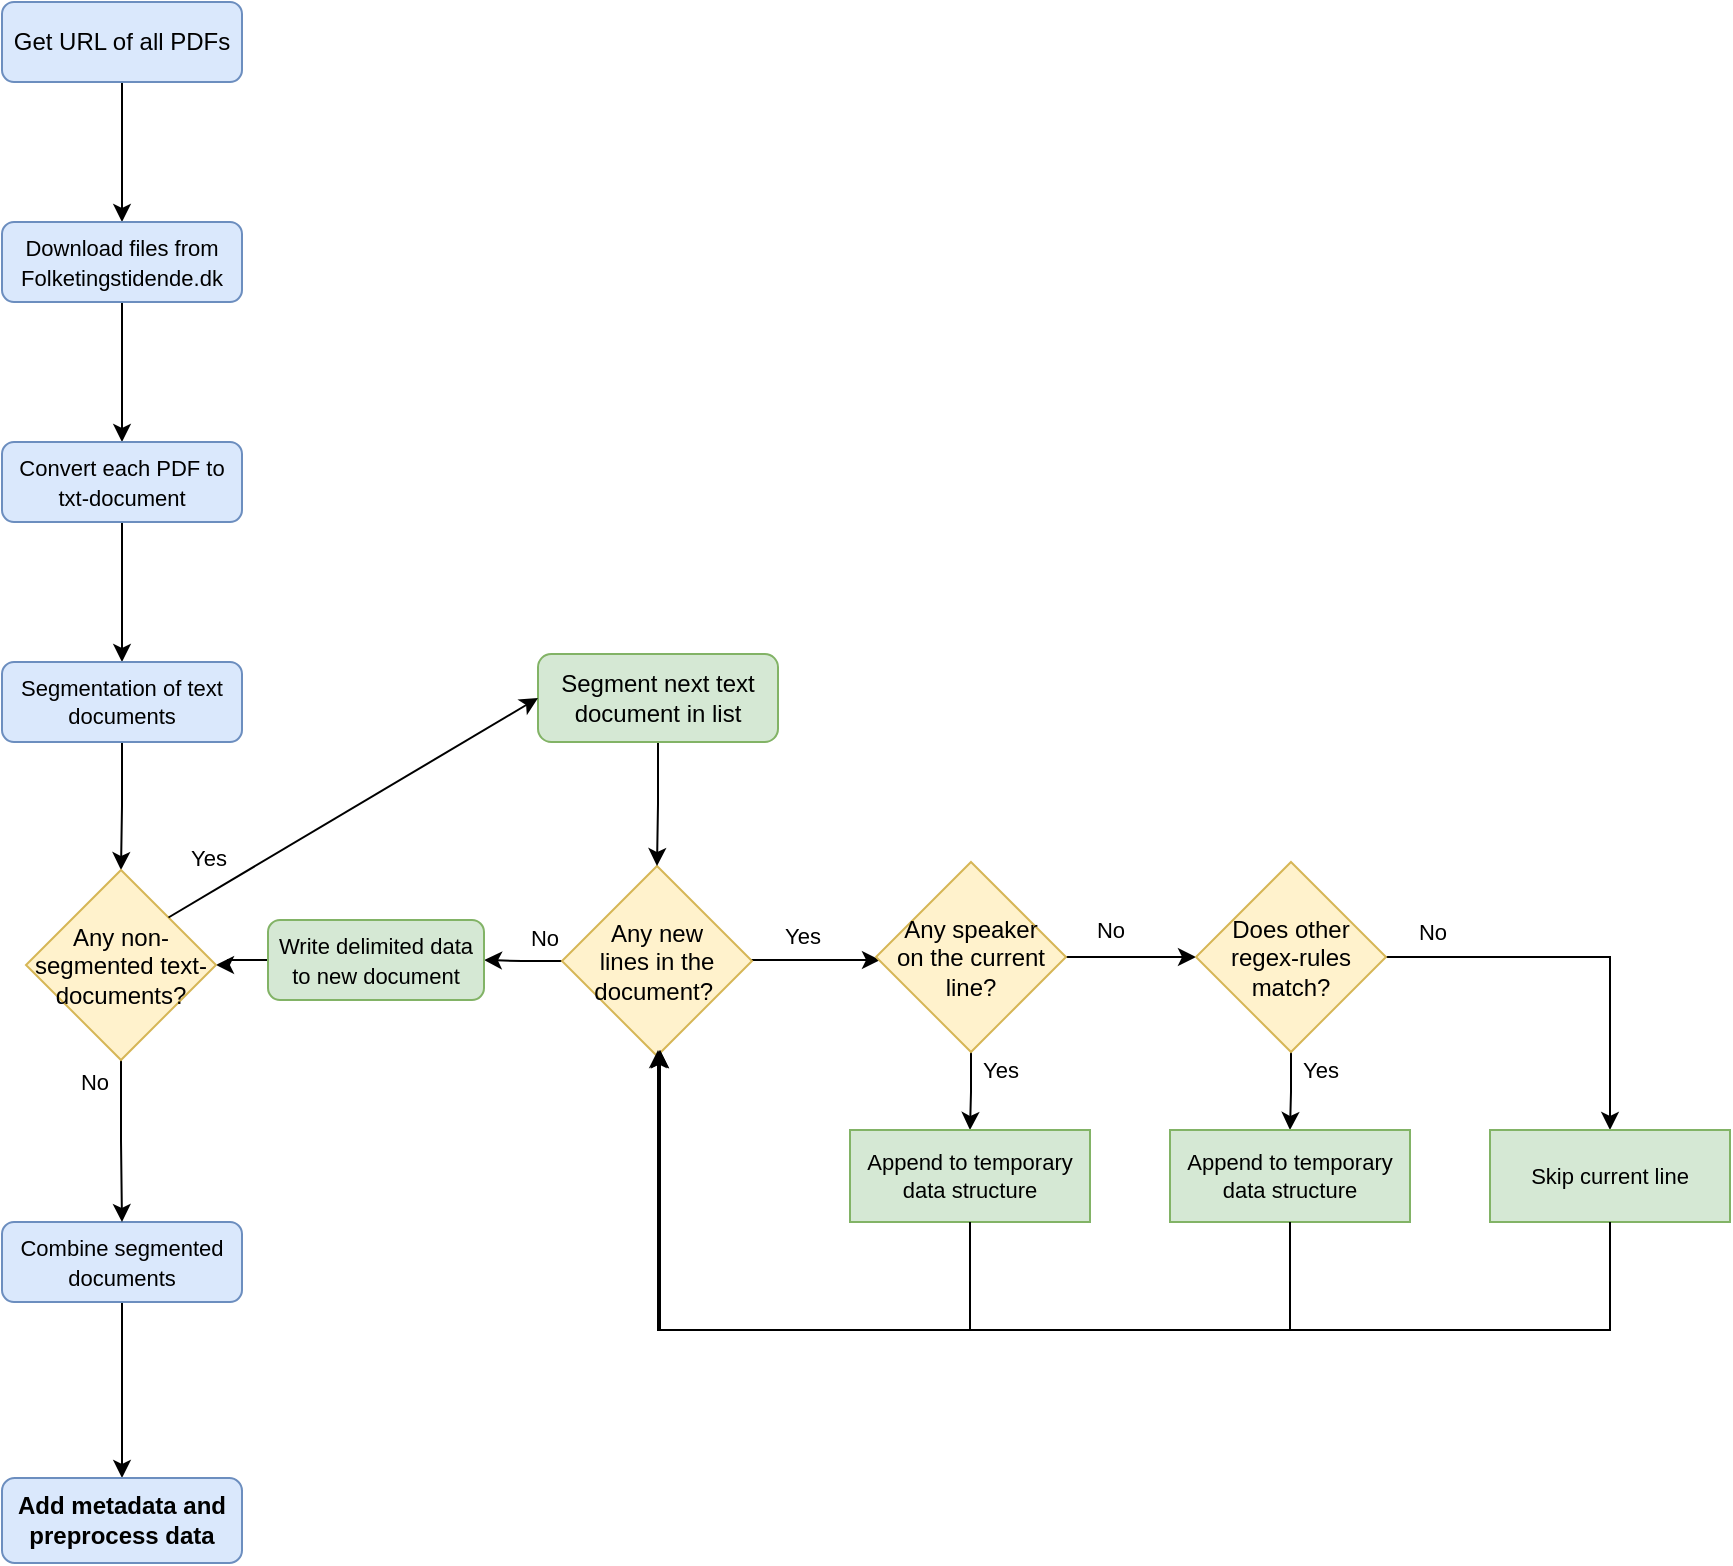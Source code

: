 <mxfile version="15.9.6" type="device"><diagram id="C5RBs43oDa-KdzZeNtuy" name="Page-1"><mxGraphModel dx="1852" dy="918" grid="1" gridSize="10" guides="1" tooltips="1" connect="1" arrows="1" fold="1" page="1" pageScale="1" pageWidth="1169" pageHeight="827" math="0" shadow="0"><root><mxCell id="WIyWlLk6GJQsqaUBKTNV-0"/><mxCell id="WIyWlLk6GJQsqaUBKTNV-1" parent="WIyWlLk6GJQsqaUBKTNV-0"/><mxCell id="zlkOCCRFMReY07v3Nlhw-36" value="" style="edgeStyle=orthogonalEdgeStyle;rounded=0;orthogonalLoop=1;jettySize=auto;html=1;" parent="WIyWlLk6GJQsqaUBKTNV-1" source="zlkOCCRFMReY07v3Nlhw-1" target="zlkOCCRFMReY07v3Nlhw-3" edge="1"><mxGeometry relative="1" as="geometry"/></mxCell><mxCell id="zlkOCCRFMReY07v3Nlhw-1" value="Get URL of all PDFs" style="rounded=1;whiteSpace=wrap;html=1;fontSize=12;glass=0;strokeWidth=1;shadow=0;fillColor=#dae8fc;strokeColor=#6c8ebf;" parent="WIyWlLk6GJQsqaUBKTNV-1" vertex="1"><mxGeometry x="309" y="480" width="120" height="40" as="geometry"/></mxCell><mxCell id="zlkOCCRFMReY07v3Nlhw-37" value="" style="edgeStyle=orthogonalEdgeStyle;rounded=0;orthogonalLoop=1;jettySize=auto;html=1;" parent="WIyWlLk6GJQsqaUBKTNV-1" source="zlkOCCRFMReY07v3Nlhw-3" target="zlkOCCRFMReY07v3Nlhw-5" edge="1"><mxGeometry relative="1" as="geometry"/></mxCell><mxCell id="zlkOCCRFMReY07v3Nlhw-3" value="&lt;font style=&quot;font-size: 11px&quot;&gt;Download files from Folketingstidende.dk&lt;/font&gt;" style="whiteSpace=wrap;html=1;rounded=1;shadow=0;strokeWidth=1;glass=0;fillColor=#dae8fc;strokeColor=#6c8ebf;" parent="WIyWlLk6GJQsqaUBKTNV-1" vertex="1"><mxGeometry x="309" y="590" width="120" height="40" as="geometry"/></mxCell><mxCell id="zlkOCCRFMReY07v3Nlhw-4" value="" style="edgeStyle=orthogonalEdgeStyle;rounded=0;orthogonalLoop=1;jettySize=auto;html=1;fontSize=11;" parent="WIyWlLk6GJQsqaUBKTNV-1" source="zlkOCCRFMReY07v3Nlhw-5" target="zlkOCCRFMReY07v3Nlhw-32" edge="1"><mxGeometry relative="1" as="geometry"/></mxCell><mxCell id="zlkOCCRFMReY07v3Nlhw-5" value="&lt;font style=&quot;font-size: 11px&quot;&gt;Convert each PDF to txt-document&lt;/font&gt;" style="whiteSpace=wrap;html=1;rounded=1;shadow=0;strokeWidth=1;glass=0;fillColor=#dae8fc;strokeColor=#6c8ebf;" parent="WIyWlLk6GJQsqaUBKTNV-1" vertex="1"><mxGeometry x="309" y="700" width="120" height="40" as="geometry"/></mxCell><mxCell id="zlkOCCRFMReY07v3Nlhw-7" value="" style="edgeStyle=orthogonalEdgeStyle;rounded=0;orthogonalLoop=1;jettySize=auto;html=1;fontSize=11;" parent="WIyWlLk6GJQsqaUBKTNV-1" edge="1"><mxGeometry relative="1" as="geometry"><mxPoint x="748" y="959" as="targetPoint"/><mxPoint x="683" y="959" as="sourcePoint"/></mxGeometry></mxCell><mxCell id="Sk_C4kJZCwCQXfToWGUW-3" value="" style="edgeStyle=orthogonalEdgeStyle;rounded=0;orthogonalLoop=1;jettySize=auto;html=1;" edge="1" parent="WIyWlLk6GJQsqaUBKTNV-1" source="zlkOCCRFMReY07v3Nlhw-9" target="zlkOCCRFMReY07v3Nlhw-31"><mxGeometry relative="1" as="geometry"/></mxCell><mxCell id="zlkOCCRFMReY07v3Nlhw-9" value="&lt;font style=&quot;font-size: 12px&quot;&gt;Any new &lt;br&gt;lines in the document?&amp;nbsp;&lt;/font&gt;" style="rhombus;whiteSpace=wrap;html=1;fillColor=#fff2cc;strokeColor=#d6b656;fontSize=12;" parent="WIyWlLk6GJQsqaUBKTNV-1" vertex="1"><mxGeometry x="589" y="912" width="95" height="95" as="geometry"/></mxCell><mxCell id="zlkOCCRFMReY07v3Nlhw-10" value="Yes" style="text;html=1;align=center;verticalAlign=middle;resizable=0;points=[];autosize=1;strokeColor=none;fillColor=none;fontSize=11;" parent="WIyWlLk6GJQsqaUBKTNV-1" vertex="1"><mxGeometry x="694" y="937" width="30" height="20" as="geometry"/></mxCell><mxCell id="zlkOCCRFMReY07v3Nlhw-12" value="" style="edgeStyle=orthogonalEdgeStyle;rounded=0;orthogonalLoop=1;jettySize=auto;html=1;fontSize=11;" parent="WIyWlLk6GJQsqaUBKTNV-1" source="zlkOCCRFMReY07v3Nlhw-14" target="zlkOCCRFMReY07v3Nlhw-17" edge="1"><mxGeometry relative="1" as="geometry"/></mxCell><mxCell id="zlkOCCRFMReY07v3Nlhw-13" value="" style="edgeStyle=orthogonalEdgeStyle;rounded=0;orthogonalLoop=1;jettySize=auto;html=1;fontSize=11;" parent="WIyWlLk6GJQsqaUBKTNV-1" source="zlkOCCRFMReY07v3Nlhw-14" target="zlkOCCRFMReY07v3Nlhw-19" edge="1"><mxGeometry relative="1" as="geometry"/></mxCell><mxCell id="zlkOCCRFMReY07v3Nlhw-14" value="&lt;span style=&quot;font-family: &amp;#34;helvetica&amp;#34; ; font-size: 12px ; font-style: normal ; font-weight: 400 ; letter-spacing: normal ; text-align: center ; text-indent: 0px ; text-transform: none ; word-spacing: 0px ; display: inline ; float: none&quot;&gt;Any speaker &lt;br&gt;on the current line?&lt;/span&gt;" style="rhombus;whiteSpace=wrap;html=1;fontSize=12;fillColor=#fff2cc;strokeColor=#d6b656;labelBackgroundColor=none;fontColor=default;" parent="WIyWlLk6GJQsqaUBKTNV-1" vertex="1"><mxGeometry x="746" y="910" width="95" height="95" as="geometry"/></mxCell><mxCell id="zlkOCCRFMReY07v3Nlhw-15" value="" style="edgeStyle=orthogonalEdgeStyle;rounded=0;orthogonalLoop=1;jettySize=auto;html=1;fontSize=11;entryX=0.5;entryY=0;entryDx=0;entryDy=0;" parent="WIyWlLk6GJQsqaUBKTNV-1" source="zlkOCCRFMReY07v3Nlhw-17" target="zlkOCCRFMReY07v3Nlhw-21" edge="1"><mxGeometry relative="1" as="geometry"><mxPoint x="1073" y="959" as="targetPoint"/></mxGeometry></mxCell><mxCell id="zlkOCCRFMReY07v3Nlhw-16" value="" style="edgeStyle=orthogonalEdgeStyle;rounded=0;orthogonalLoop=1;jettySize=auto;html=1;fontSize=11;" parent="WIyWlLk6GJQsqaUBKTNV-1" source="zlkOCCRFMReY07v3Nlhw-17" target="zlkOCCRFMReY07v3Nlhw-20" edge="1"><mxGeometry relative="1" as="geometry"/></mxCell><mxCell id="zlkOCCRFMReY07v3Nlhw-17" value="&lt;span style=&quot;font-family: helvetica; font-size: 12px; font-style: normal; font-weight: 400; letter-spacing: normal; text-align: center; text-indent: 0px; text-transform: none; word-spacing: 0px; display: inline; float: none;&quot;&gt;Does other regex-rules match?&lt;/span&gt;" style="rhombus;whiteSpace=wrap;html=1;fontSize=12;fillColor=#fff2cc;strokeColor=#d6b656;fontColor=default;labelBackgroundColor=none;" parent="WIyWlLk6GJQsqaUBKTNV-1" vertex="1"><mxGeometry x="906" y="910" width="95" height="95" as="geometry"/></mxCell><mxCell id="zlkOCCRFMReY07v3Nlhw-18" value="No" style="text;html=1;align=center;verticalAlign=middle;resizable=0;points=[];autosize=1;strokeColor=none;fillColor=none;fontSize=11;" parent="WIyWlLk6GJQsqaUBKTNV-1" vertex="1"><mxGeometry x="848" y="934" width="30" height="20" as="geometry"/></mxCell><mxCell id="zlkOCCRFMReY07v3Nlhw-19" value="Append to temporary data structure" style="whiteSpace=wrap;html=1;fontSize=11;fillColor=#d5e8d4;strokeColor=#82b366;" parent="WIyWlLk6GJQsqaUBKTNV-1" vertex="1"><mxGeometry x="733" y="1044" width="120" height="46" as="geometry"/></mxCell><mxCell id="zlkOCCRFMReY07v3Nlhw-20" value="Append to temporary data structure" style="whiteSpace=wrap;html=1;fontSize=11;fillColor=#d5e8d4;strokeColor=#82b366;" parent="WIyWlLk6GJQsqaUBKTNV-1" vertex="1"><mxGeometry x="893" y="1044" width="120" height="46" as="geometry"/></mxCell><mxCell id="zlkOCCRFMReY07v3Nlhw-21" value="Skip current line" style="whiteSpace=wrap;html=1;fontSize=11;fillColor=#d5e8d4;strokeColor=#82b366;" parent="WIyWlLk6GJQsqaUBKTNV-1" vertex="1"><mxGeometry x="1053" y="1044" width="120" height="46" as="geometry"/></mxCell><mxCell id="zlkOCCRFMReY07v3Nlhw-22" value="" style="endArrow=classic;html=1;rounded=0;fontSize=11;exitX=0.5;exitY=1;exitDx=0;exitDy=0;entryX=0.5;entryY=1;entryDx=0;entryDy=0;" parent="WIyWlLk6GJQsqaUBKTNV-1" source="zlkOCCRFMReY07v3Nlhw-19" edge="1"><mxGeometry width="50" height="50" relative="1" as="geometry"><mxPoint x="623" y="1204" as="sourcePoint"/><mxPoint x="638" y="1004" as="targetPoint"/><Array as="points"><mxPoint x="793" y="1144"/><mxPoint x="638" y="1144"/></Array></mxGeometry></mxCell><mxCell id="zlkOCCRFMReY07v3Nlhw-23" value="" style="endArrow=classic;html=1;rounded=0;fontSize=11;exitX=0.5;exitY=1;exitDx=0;exitDy=0;entryX=0.5;entryY=1;entryDx=0;entryDy=0;" parent="WIyWlLk6GJQsqaUBKTNV-1" source="zlkOCCRFMReY07v3Nlhw-20" edge="1"><mxGeometry width="50" height="50" relative="1" as="geometry"><mxPoint x="793" y="1104" as="sourcePoint"/><mxPoint x="638.0" y="1004" as="targetPoint"/><Array as="points"><mxPoint x="953" y="1144"/><mxPoint x="638" y="1144"/></Array></mxGeometry></mxCell><mxCell id="zlkOCCRFMReY07v3Nlhw-24" value="" style="endArrow=classic;html=1;rounded=0;fontSize=11;exitX=0.5;exitY=1;exitDx=0;exitDy=0;entryX=0.5;entryY=1;entryDx=0;entryDy=0;" parent="WIyWlLk6GJQsqaUBKTNV-1" source="zlkOCCRFMReY07v3Nlhw-21" edge="1"><mxGeometry width="50" height="50" relative="1" as="geometry"><mxPoint x="952" y="1104" as="sourcePoint"/><mxPoint x="637" y="1004" as="targetPoint"/><Array as="points"><mxPoint x="1113" y="1144"/><mxPoint x="637" y="1144"/></Array></mxGeometry></mxCell><mxCell id="zlkOCCRFMReY07v3Nlhw-25" value="No" style="text;html=1;align=center;verticalAlign=middle;resizable=0;points=[];autosize=1;strokeColor=none;fillColor=none;fontSize=11;" parent="WIyWlLk6GJQsqaUBKTNV-1" vertex="1"><mxGeometry x="1009" y="935" width="30" height="20" as="geometry"/></mxCell><mxCell id="zlkOCCRFMReY07v3Nlhw-26" value="Yes" style="text;html=1;align=center;verticalAlign=middle;resizable=0;points=[];autosize=1;strokeColor=none;fillColor=none;fontSize=11;" parent="WIyWlLk6GJQsqaUBKTNV-1" vertex="1"><mxGeometry x="793" y="1004" width="30" height="20" as="geometry"/></mxCell><mxCell id="zlkOCCRFMReY07v3Nlhw-27" value="Yes" style="text;html=1;align=center;verticalAlign=middle;resizable=0;points=[];autosize=1;strokeColor=none;fillColor=none;fontSize=11;" parent="WIyWlLk6GJQsqaUBKTNV-1" vertex="1"><mxGeometry x="953" y="1004" width="30" height="20" as="geometry"/></mxCell><mxCell id="Sk_C4kJZCwCQXfToWGUW-2" value="" style="edgeStyle=orthogonalEdgeStyle;rounded=0;orthogonalLoop=1;jettySize=auto;html=1;" edge="1" parent="WIyWlLk6GJQsqaUBKTNV-1" source="zlkOCCRFMReY07v3Nlhw-29" target="zlkOCCRFMReY07v3Nlhw-33"><mxGeometry relative="1" as="geometry"/></mxCell><mxCell id="zlkOCCRFMReY07v3Nlhw-29" value="&lt;font style=&quot;font-size: 11px&quot;&gt;Combine segmented documents&lt;br&gt;&lt;/font&gt;" style="whiteSpace=wrap;html=1;rounded=1;shadow=0;strokeWidth=1;glass=0;fillColor=#dae8fc;strokeColor=#6c8ebf;" parent="WIyWlLk6GJQsqaUBKTNV-1" vertex="1"><mxGeometry x="309" y="1090" width="120" height="40" as="geometry"/></mxCell><mxCell id="zlkOCCRFMReY07v3Nlhw-52" value="" style="edgeStyle=orthogonalEdgeStyle;rounded=0;orthogonalLoop=1;jettySize=auto;html=1;" parent="WIyWlLk6GJQsqaUBKTNV-1" source="zlkOCCRFMReY07v3Nlhw-31" target="zlkOCCRFMReY07v3Nlhw-38" edge="1"><mxGeometry relative="1" as="geometry"/></mxCell><mxCell id="zlkOCCRFMReY07v3Nlhw-31" value="&lt;font style=&quot;font-size: 11px&quot;&gt;Write delimited data to new document&lt;/font&gt;" style="whiteSpace=wrap;html=1;rounded=1;shadow=0;strokeWidth=1;glass=0;fillColor=#d5e8d4;strokeColor=#82b366;" parent="WIyWlLk6GJQsqaUBKTNV-1" vertex="1"><mxGeometry x="442" y="939" width="108" height="40" as="geometry"/></mxCell><mxCell id="zlkOCCRFMReY07v3Nlhw-41" value="" style="edgeStyle=orthogonalEdgeStyle;rounded=0;orthogonalLoop=1;jettySize=auto;html=1;" parent="WIyWlLk6GJQsqaUBKTNV-1" source="zlkOCCRFMReY07v3Nlhw-32" target="zlkOCCRFMReY07v3Nlhw-38" edge="1"><mxGeometry relative="1" as="geometry"/></mxCell><mxCell id="zlkOCCRFMReY07v3Nlhw-32" value="Segmentation of text documents" style="rounded=1;whiteSpace=wrap;html=1;fontSize=11;fillColor=#dae8fc;strokeColor=#6c8ebf;" parent="WIyWlLk6GJQsqaUBKTNV-1" vertex="1"><mxGeometry x="309" y="810" width="120" height="40" as="geometry"/></mxCell><mxCell id="zlkOCCRFMReY07v3Nlhw-33" value="Add metadata and preprocess data" style="whiteSpace=wrap;html=1;rounded=1;shadow=0;strokeWidth=1;glass=0;fillColor=#dae8fc;strokeColor=#6c8ebf;fontStyle=1" parent="WIyWlLk6GJQsqaUBKTNV-1" vertex="1"><mxGeometry x="309" y="1218" width="120" height="42.5" as="geometry"/></mxCell><mxCell id="zlkOCCRFMReY07v3Nlhw-55" value="" style="edgeStyle=orthogonalEdgeStyle;rounded=0;orthogonalLoop=1;jettySize=auto;html=1;" parent="WIyWlLk6GJQsqaUBKTNV-1" source="zlkOCCRFMReY07v3Nlhw-38" target="zlkOCCRFMReY07v3Nlhw-29" edge="1"><mxGeometry relative="1" as="geometry"/></mxCell><mxCell id="zlkOCCRFMReY07v3Nlhw-38" value="&lt;font style=&quot;font-size: 12px;&quot;&gt;Any non-&lt;br style=&quot;font-size: 12px;&quot;&gt;segmented text-documents?&lt;/font&gt;" style="rhombus;whiteSpace=wrap;html=1;fillColor=#fff2cc;strokeColor=#d6b656;fontSize=12;" parent="WIyWlLk6GJQsqaUBKTNV-1" vertex="1"><mxGeometry x="321" y="914" width="95" height="95" as="geometry"/></mxCell><mxCell id="zlkOCCRFMReY07v3Nlhw-44" value="" style="edgeStyle=orthogonalEdgeStyle;rounded=0;orthogonalLoop=1;jettySize=auto;html=1;" parent="WIyWlLk6GJQsqaUBKTNV-1" source="zlkOCCRFMReY07v3Nlhw-42" target="zlkOCCRFMReY07v3Nlhw-9" edge="1"><mxGeometry relative="1" as="geometry"/></mxCell><mxCell id="zlkOCCRFMReY07v3Nlhw-42" value="Segment next text document in list" style="rounded=1;whiteSpace=wrap;html=1;fillColor=#d5e8d4;strokeColor=#82b366;" parent="WIyWlLk6GJQsqaUBKTNV-1" vertex="1"><mxGeometry x="577" y="806" width="120" height="44" as="geometry"/></mxCell><mxCell id="zlkOCCRFMReY07v3Nlhw-47" value="No" style="text;html=1;align=center;verticalAlign=middle;resizable=0;points=[];autosize=1;strokeColor=none;fillColor=none;fontSize=11;" parent="WIyWlLk6GJQsqaUBKTNV-1" vertex="1"><mxGeometry x="565" y="938" width="30" height="20" as="geometry"/></mxCell><mxCell id="zlkOCCRFMReY07v3Nlhw-48" value="Yes" style="text;html=1;align=center;verticalAlign=middle;resizable=0;points=[];autosize=1;strokeColor=none;fillColor=none;fontSize=11;" parent="WIyWlLk6GJQsqaUBKTNV-1" vertex="1"><mxGeometry x="397" y="898" width="30" height="20" as="geometry"/></mxCell><mxCell id="zlkOCCRFMReY07v3Nlhw-49" value="No" style="text;html=1;align=center;verticalAlign=middle;resizable=0;points=[];autosize=1;strokeColor=none;fillColor=none;fontSize=11;" parent="WIyWlLk6GJQsqaUBKTNV-1" vertex="1"><mxGeometry x="340" y="1010" width="30" height="20" as="geometry"/></mxCell><mxCell id="Sk_C4kJZCwCQXfToWGUW-1" value="" style="endArrow=classic;html=1;rounded=0;exitX=1;exitY=0;exitDx=0;exitDy=0;entryX=0;entryY=0.5;entryDx=0;entryDy=0;" edge="1" parent="WIyWlLk6GJQsqaUBKTNV-1" source="zlkOCCRFMReY07v3Nlhw-38" target="zlkOCCRFMReY07v3Nlhw-42"><mxGeometry width="50" height="50" relative="1" as="geometry"><mxPoint x="550" y="940" as="sourcePoint"/><mxPoint x="600" y="890" as="targetPoint"/></mxGeometry></mxCell></root></mxGraphModel></diagram></mxfile>